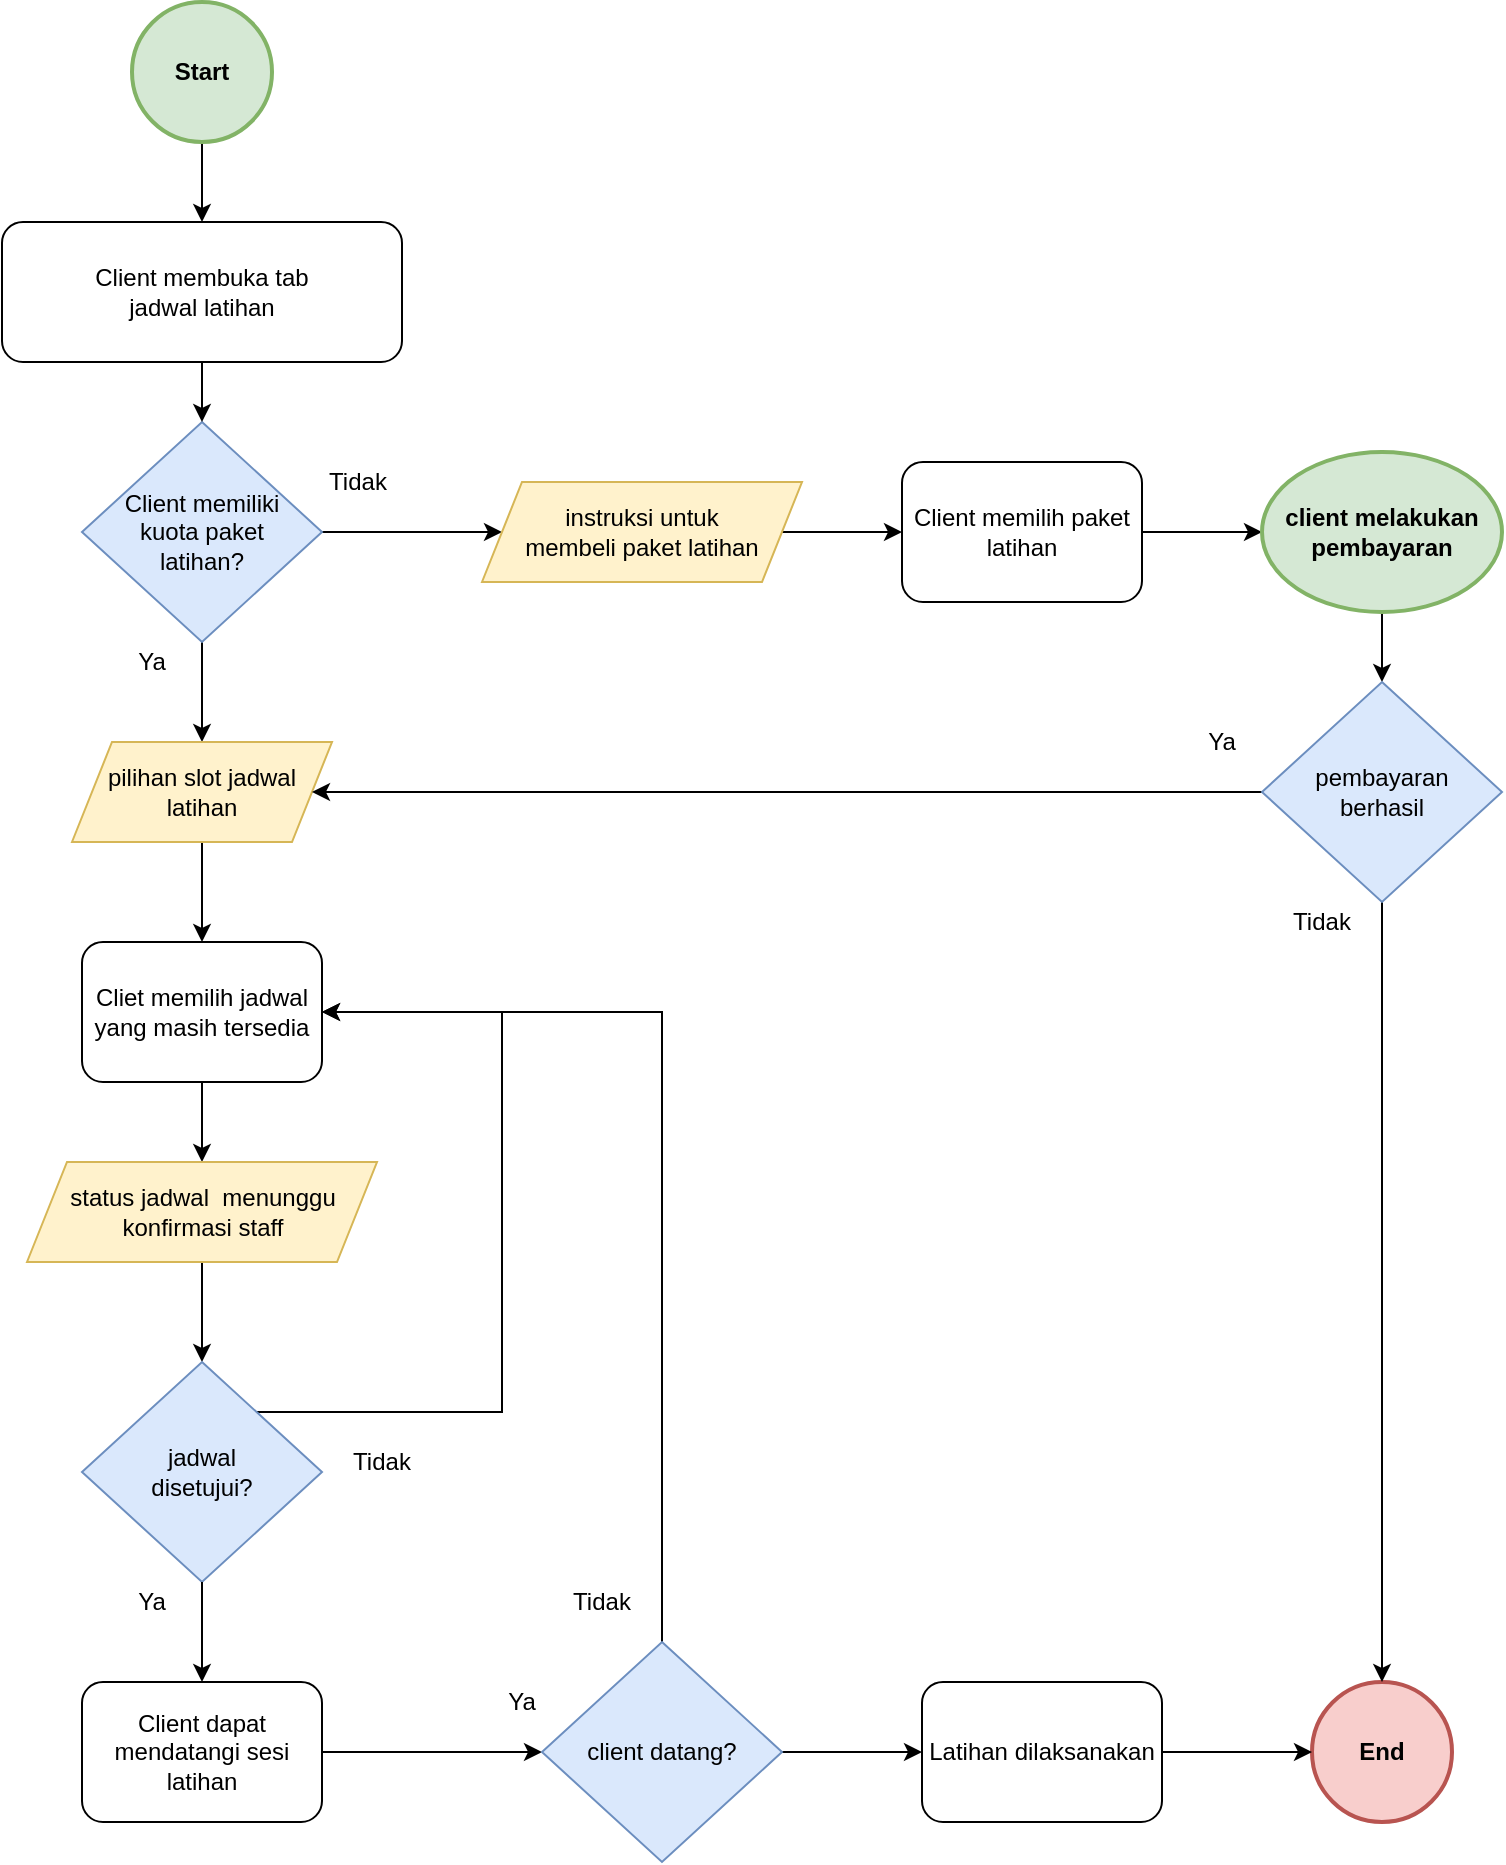 <mxfile version="20.8.22" type="github">
  <diagram name="Page-1" id="9Y9F-NSMw4yCTLj-Y9Ts">
    <mxGraphModel dx="881" dy="848" grid="1" gridSize="10" guides="1" tooltips="1" connect="1" arrows="1" fold="1" page="1" pageScale="1" pageWidth="850" pageHeight="1100" math="0" shadow="0">
      <root>
        <mxCell id="0" />
        <mxCell id="1" parent="0" />
        <mxCell id="m6dzhK-xZOBfA6yYonKu-1" value="End" style="ellipse;whiteSpace=wrap;html=1;aspect=fixed;fillColor=#f8cecc;strokeColor=#b85450;fontStyle=1;strokeWidth=2;" parent="1" vertex="1">
          <mxGeometry x="705" y="860" width="70" height="70" as="geometry" />
        </mxCell>
        <mxCell id="m6dzhK-xZOBfA6yYonKu-2" style="edgeStyle=orthogonalEdgeStyle;rounded=0;orthogonalLoop=1;jettySize=auto;html=1;entryX=0.5;entryY=0;entryDx=0;entryDy=0;fontColor=#FFFFFF;" parent="1" source="m6dzhK-xZOBfA6yYonKu-3" target="m6dzhK-xZOBfA6yYonKu-5" edge="1">
          <mxGeometry relative="1" as="geometry" />
        </mxCell>
        <mxCell id="m6dzhK-xZOBfA6yYonKu-3" value="Start" style="ellipse;whiteSpace=wrap;html=1;aspect=fixed;fillColor=#d5e8d4;strokeColor=#82b366;fontStyle=1;strokeWidth=2;" parent="1" vertex="1">
          <mxGeometry x="115" y="20" width="70" height="70" as="geometry" />
        </mxCell>
        <mxCell id="m6dzhK-xZOBfA6yYonKu-17" value="" style="edgeStyle=orthogonalEdgeStyle;rounded=0;orthogonalLoop=1;jettySize=auto;html=1;" parent="1" source="m6dzhK-xZOBfA6yYonKu-4" target="m6dzhK-xZOBfA6yYonKu-8" edge="1">
          <mxGeometry relative="1" as="geometry" />
        </mxCell>
        <mxCell id="m6dzhK-xZOBfA6yYonKu-21" value="" style="edgeStyle=orthogonalEdgeStyle;rounded=0;orthogonalLoop=1;jettySize=auto;html=1;" parent="1" source="m6dzhK-xZOBfA6yYonKu-4" target="m6dzhK-xZOBfA6yYonKu-19" edge="1">
          <mxGeometry relative="1" as="geometry" />
        </mxCell>
        <mxCell id="m6dzhK-xZOBfA6yYonKu-4" value="Client&amp;nbsp;memiliki &lt;br&gt;kuota&amp;nbsp;paket&lt;br&gt;latihan?" style="rhombus;whiteSpace=wrap;html=1;strokeWidth=1;fillColor=#dae8fc;strokeColor=#6c8ebf;" parent="1" vertex="1">
          <mxGeometry x="90" y="230" width="120" height="110" as="geometry" />
        </mxCell>
        <mxCell id="m6dzhK-xZOBfA6yYonKu-12" value="" style="edgeStyle=orthogonalEdgeStyle;rounded=0;orthogonalLoop=1;jettySize=auto;html=1;" parent="1" source="m6dzhK-xZOBfA6yYonKu-5" target="m6dzhK-xZOBfA6yYonKu-4" edge="1">
          <mxGeometry relative="1" as="geometry" />
        </mxCell>
        <mxCell id="m6dzhK-xZOBfA6yYonKu-5" value="Client membuka tab&lt;br&gt;jadwal latihan" style="rounded=1;whiteSpace=wrap;html=1;fontSize=12;glass=0;strokeWidth=1;shadow=0;" parent="1" vertex="1">
          <mxGeometry x="50" y="130" width="200" height="70" as="geometry" />
        </mxCell>
        <mxCell id="m6dzhK-xZOBfA6yYonKu-6" value="&lt;font color=&quot;#000000&quot;&gt;Ya&lt;/font&gt;" style="text;html=1;strokeColor=none;fillColor=none;align=center;verticalAlign=middle;whiteSpace=wrap;rounded=0;fontColor=#FFFFFF;" parent="1" vertex="1">
          <mxGeometry x="115" y="340" width="20" height="20" as="geometry" />
        </mxCell>
        <mxCell id="m6dzhK-xZOBfA6yYonKu-7" value="&lt;font color=&quot;#000000&quot;&gt;Tidak&lt;/font&gt;" style="text;html=1;strokeColor=none;fillColor=none;align=center;verticalAlign=middle;whiteSpace=wrap;rounded=0;fontColor=#FFFFFF;" parent="1" vertex="1">
          <mxGeometry x="217.5" y="250" width="20" height="20" as="geometry" />
        </mxCell>
        <mxCell id="m6dzhK-xZOBfA6yYonKu-18" value="" style="edgeStyle=orthogonalEdgeStyle;rounded=0;orthogonalLoop=1;jettySize=auto;html=1;" parent="1" source="m6dzhK-xZOBfA6yYonKu-8" target="m6dzhK-xZOBfA6yYonKu-9" edge="1">
          <mxGeometry relative="1" as="geometry" />
        </mxCell>
        <mxCell id="m6dzhK-xZOBfA6yYonKu-8" value="pilihan slot jadwal latihan" style="shape=parallelogram;perimeter=parallelogramPerimeter;whiteSpace=wrap;html=1;fixedSize=1;strokeWidth=1;fillColor=#fff2cc;strokeColor=#d6b656;" parent="1" vertex="1">
          <mxGeometry x="85" y="390" width="130" height="50" as="geometry" />
        </mxCell>
        <mxCell id="m6dzhK-xZOBfA6yYonKu-30" value="" style="edgeStyle=orthogonalEdgeStyle;rounded=0;orthogonalLoop=1;jettySize=auto;html=1;" parent="1" source="m6dzhK-xZOBfA6yYonKu-9" target="m6dzhK-xZOBfA6yYonKu-29" edge="1">
          <mxGeometry relative="1" as="geometry" />
        </mxCell>
        <mxCell id="m6dzhK-xZOBfA6yYonKu-9" value="Cliet memilih jadwal yang masih tersedia" style="rounded=1;whiteSpace=wrap;html=1;fontSize=12;glass=0;strokeWidth=1;shadow=0;" parent="1" vertex="1">
          <mxGeometry x="90" y="490" width="120" height="70" as="geometry" />
        </mxCell>
        <mxCell id="m6dzhK-xZOBfA6yYonKu-39" value="" style="edgeStyle=orthogonalEdgeStyle;rounded=0;orthogonalLoop=1;jettySize=auto;html=1;" parent="1" source="m6dzhK-xZOBfA6yYonKu-10" target="m6dzhK-xZOBfA6yYonKu-38" edge="1">
          <mxGeometry relative="1" as="geometry" />
        </mxCell>
        <mxCell id="m6dzhK-xZOBfA6yYonKu-10" value="Client dapat mendatangi sesi latihan" style="rounded=1;whiteSpace=wrap;html=1;fontSize=12;glass=0;strokeWidth=1;shadow=0;" parent="1" vertex="1">
          <mxGeometry x="90" y="860" width="120" height="70" as="geometry" />
        </mxCell>
        <mxCell id="HNvTmvBGmo5yIKNjzHqX-5" value="" style="edgeStyle=orthogonalEdgeStyle;rounded=0;orthogonalLoop=1;jettySize=auto;html=1;" edge="1" parent="1" source="m6dzhK-xZOBfA6yYonKu-14" target="HNvTmvBGmo5yIKNjzHqX-1">
          <mxGeometry relative="1" as="geometry" />
        </mxCell>
        <mxCell id="m6dzhK-xZOBfA6yYonKu-14" value="Client memilih paket latihan" style="rounded=1;whiteSpace=wrap;html=1;fontSize=12;glass=0;strokeWidth=1;shadow=0;" parent="1" vertex="1">
          <mxGeometry x="500" y="250" width="120" height="70" as="geometry" />
        </mxCell>
        <mxCell id="m6dzhK-xZOBfA6yYonKu-22" value="" style="edgeStyle=orthogonalEdgeStyle;rounded=0;orthogonalLoop=1;jettySize=auto;html=1;" parent="1" source="m6dzhK-xZOBfA6yYonKu-19" target="m6dzhK-xZOBfA6yYonKu-14" edge="1">
          <mxGeometry relative="1" as="geometry" />
        </mxCell>
        <mxCell id="m6dzhK-xZOBfA6yYonKu-19" value="instruksi untuk&lt;br&gt;membeli paket latihan" style="shape=parallelogram;perimeter=parallelogramPerimeter;whiteSpace=wrap;html=1;fixedSize=1;strokeWidth=1;fillColor=#fff2cc;strokeColor=#d6b656;" parent="1" vertex="1">
          <mxGeometry x="290" y="260" width="160" height="50" as="geometry" />
        </mxCell>
        <mxCell id="m6dzhK-xZOBfA6yYonKu-33" value="" style="edgeStyle=orthogonalEdgeStyle;rounded=0;orthogonalLoop=1;jettySize=auto;html=1;" parent="1" source="m6dzhK-xZOBfA6yYonKu-29" target="m6dzhK-xZOBfA6yYonKu-31" edge="1">
          <mxGeometry relative="1" as="geometry" />
        </mxCell>
        <mxCell id="m6dzhK-xZOBfA6yYonKu-29" value="status jadwal&amp;nbsp; menunggu konfirmasi staff" style="shape=parallelogram;perimeter=parallelogramPerimeter;whiteSpace=wrap;html=1;fixedSize=1;strokeWidth=1;fillColor=#fff2cc;strokeColor=#d6b656;" parent="1" vertex="1">
          <mxGeometry x="62.5" y="600" width="175" height="50" as="geometry" />
        </mxCell>
        <mxCell id="m6dzhK-xZOBfA6yYonKu-34" style="edgeStyle=orthogonalEdgeStyle;rounded=0;orthogonalLoop=1;jettySize=auto;html=1;entryX=1;entryY=0.5;entryDx=0;entryDy=0;" parent="1" source="m6dzhK-xZOBfA6yYonKu-31" target="m6dzhK-xZOBfA6yYonKu-9" edge="1">
          <mxGeometry relative="1" as="geometry">
            <Array as="points">
              <mxPoint x="300" y="725" />
              <mxPoint x="300" y="525" />
            </Array>
          </mxGeometry>
        </mxCell>
        <mxCell id="m6dzhK-xZOBfA6yYonKu-31" value="jadwal&lt;br&gt;disetujui?" style="rhombus;whiteSpace=wrap;html=1;strokeWidth=1;fillColor=#dae8fc;strokeColor=#6c8ebf;" parent="1" vertex="1">
          <mxGeometry x="90" y="700" width="120" height="110" as="geometry" />
        </mxCell>
        <mxCell id="m6dzhK-xZOBfA6yYonKu-35" value="&lt;font color=&quot;#000000&quot;&gt;Tidak&lt;/font&gt;" style="text;html=1;strokeColor=none;fillColor=none;align=center;verticalAlign=middle;whiteSpace=wrap;rounded=0;fontColor=#FFFFFF;" parent="1" vertex="1">
          <mxGeometry x="230" y="740" width="20" height="20" as="geometry" />
        </mxCell>
        <mxCell id="m6dzhK-xZOBfA6yYonKu-36" value="" style="edgeStyle=orthogonalEdgeStyle;rounded=0;orthogonalLoop=1;jettySize=auto;html=1;" parent="1" edge="1">
          <mxGeometry relative="1" as="geometry">
            <mxPoint x="150" y="810" as="sourcePoint" />
            <mxPoint x="150" y="860" as="targetPoint" />
          </mxGeometry>
        </mxCell>
        <mxCell id="m6dzhK-xZOBfA6yYonKu-37" value="&lt;font color=&quot;#000000&quot;&gt;Ya&lt;/font&gt;" style="text;html=1;strokeColor=none;fillColor=none;align=center;verticalAlign=middle;whiteSpace=wrap;rounded=0;fontColor=#FFFFFF;" parent="1" vertex="1">
          <mxGeometry x="115" y="810" width="20" height="20" as="geometry" />
        </mxCell>
        <mxCell id="m6dzhK-xZOBfA6yYonKu-45" value="" style="edgeStyle=orthogonalEdgeStyle;rounded=0;orthogonalLoop=1;jettySize=auto;html=1;" parent="1" source="m6dzhK-xZOBfA6yYonKu-38" target="m6dzhK-xZOBfA6yYonKu-43" edge="1">
          <mxGeometry relative="1" as="geometry" />
        </mxCell>
        <mxCell id="S5ORqtr5PDiU_7l16w2N-1" style="edgeStyle=orthogonalEdgeStyle;rounded=0;orthogonalLoop=1;jettySize=auto;html=1;entryX=1;entryY=0.5;entryDx=0;entryDy=0;" parent="1" source="m6dzhK-xZOBfA6yYonKu-38" target="m6dzhK-xZOBfA6yYonKu-9" edge="1">
          <mxGeometry relative="1" as="geometry">
            <Array as="points">
              <mxPoint x="380" y="525" />
            </Array>
          </mxGeometry>
        </mxCell>
        <mxCell id="m6dzhK-xZOBfA6yYonKu-38" value="client datang?" style="rhombus;whiteSpace=wrap;html=1;strokeWidth=1;fillColor=#dae8fc;strokeColor=#6c8ebf;" parent="1" vertex="1">
          <mxGeometry x="320" y="840" width="120" height="110" as="geometry" />
        </mxCell>
        <mxCell id="m6dzhK-xZOBfA6yYonKu-41" value="&lt;font color=&quot;#000000&quot;&gt;Tidak&lt;/font&gt;" style="text;html=1;strokeColor=none;fillColor=none;align=center;verticalAlign=middle;whiteSpace=wrap;rounded=0;fontColor=#FFFFFF;" parent="1" vertex="1">
          <mxGeometry x="340" y="810" width="20" height="20" as="geometry" />
        </mxCell>
        <mxCell id="m6dzhK-xZOBfA6yYonKu-46" value="" style="edgeStyle=orthogonalEdgeStyle;rounded=0;orthogonalLoop=1;jettySize=auto;html=1;" parent="1" source="m6dzhK-xZOBfA6yYonKu-43" target="m6dzhK-xZOBfA6yYonKu-1" edge="1">
          <mxGeometry relative="1" as="geometry" />
        </mxCell>
        <mxCell id="m6dzhK-xZOBfA6yYonKu-43" value="Latihan dilaksanakan" style="rounded=1;whiteSpace=wrap;html=1;fontSize=12;glass=0;strokeWidth=1;shadow=0;" parent="1" vertex="1">
          <mxGeometry x="510" y="860" width="120" height="70" as="geometry" />
        </mxCell>
        <mxCell id="m6dzhK-xZOBfA6yYonKu-44" value="&lt;font color=&quot;#000000&quot;&gt;Ya&lt;/font&gt;" style="text;html=1;strokeColor=none;fillColor=none;align=center;verticalAlign=middle;whiteSpace=wrap;rounded=0;fontColor=#FFFFFF;" parent="1" vertex="1">
          <mxGeometry x="300" y="860" width="20" height="20" as="geometry" />
        </mxCell>
        <mxCell id="HNvTmvBGmo5yIKNjzHqX-4" value="" style="edgeStyle=orthogonalEdgeStyle;rounded=0;orthogonalLoop=1;jettySize=auto;html=1;" edge="1" parent="1" source="HNvTmvBGmo5yIKNjzHqX-1" target="HNvTmvBGmo5yIKNjzHqX-3">
          <mxGeometry relative="1" as="geometry" />
        </mxCell>
        <mxCell id="HNvTmvBGmo5yIKNjzHqX-1" value="client melakukan&lt;br&gt;pembayaran" style="ellipse;whiteSpace=wrap;html=1;fillColor=#d5e8d4;strokeColor=#82b366;strokeWidth=2;fontStyle=1" vertex="1" parent="1">
          <mxGeometry x="680" y="245" width="120" height="80" as="geometry" />
        </mxCell>
        <mxCell id="HNvTmvBGmo5yIKNjzHqX-6" style="edgeStyle=orthogonalEdgeStyle;rounded=0;orthogonalLoop=1;jettySize=auto;html=1;entryX=0.5;entryY=0;entryDx=0;entryDy=0;" edge="1" parent="1" source="HNvTmvBGmo5yIKNjzHqX-3" target="m6dzhK-xZOBfA6yYonKu-1">
          <mxGeometry relative="1" as="geometry" />
        </mxCell>
        <mxCell id="HNvTmvBGmo5yIKNjzHqX-7" style="edgeStyle=orthogonalEdgeStyle;rounded=0;orthogonalLoop=1;jettySize=auto;html=1;entryX=1;entryY=0.5;entryDx=0;entryDy=0;" edge="1" parent="1" source="HNvTmvBGmo5yIKNjzHqX-3" target="m6dzhK-xZOBfA6yYonKu-8">
          <mxGeometry relative="1" as="geometry" />
        </mxCell>
        <mxCell id="HNvTmvBGmo5yIKNjzHqX-3" value="pembayaran&lt;br&gt;berhasil" style="rhombus;whiteSpace=wrap;html=1;strokeWidth=1;fillColor=#dae8fc;strokeColor=#6c8ebf;" vertex="1" parent="1">
          <mxGeometry x="680" y="360" width="120" height="110" as="geometry" />
        </mxCell>
        <mxCell id="HNvTmvBGmo5yIKNjzHqX-9" value="&lt;font color=&quot;#000000&quot;&gt;Tidak&lt;/font&gt;" style="text;html=1;strokeColor=none;fillColor=none;align=center;verticalAlign=middle;whiteSpace=wrap;rounded=0;fontColor=#FFFFFF;" vertex="1" parent="1">
          <mxGeometry x="700" y="470" width="20" height="20" as="geometry" />
        </mxCell>
        <mxCell id="HNvTmvBGmo5yIKNjzHqX-10" value="&lt;font color=&quot;#000000&quot;&gt;Ya&lt;/font&gt;" style="text;html=1;strokeColor=none;fillColor=none;align=center;verticalAlign=middle;whiteSpace=wrap;rounded=0;fontColor=#FFFFFF;" vertex="1" parent="1">
          <mxGeometry x="650" y="380" width="20" height="20" as="geometry" />
        </mxCell>
      </root>
    </mxGraphModel>
  </diagram>
</mxfile>

